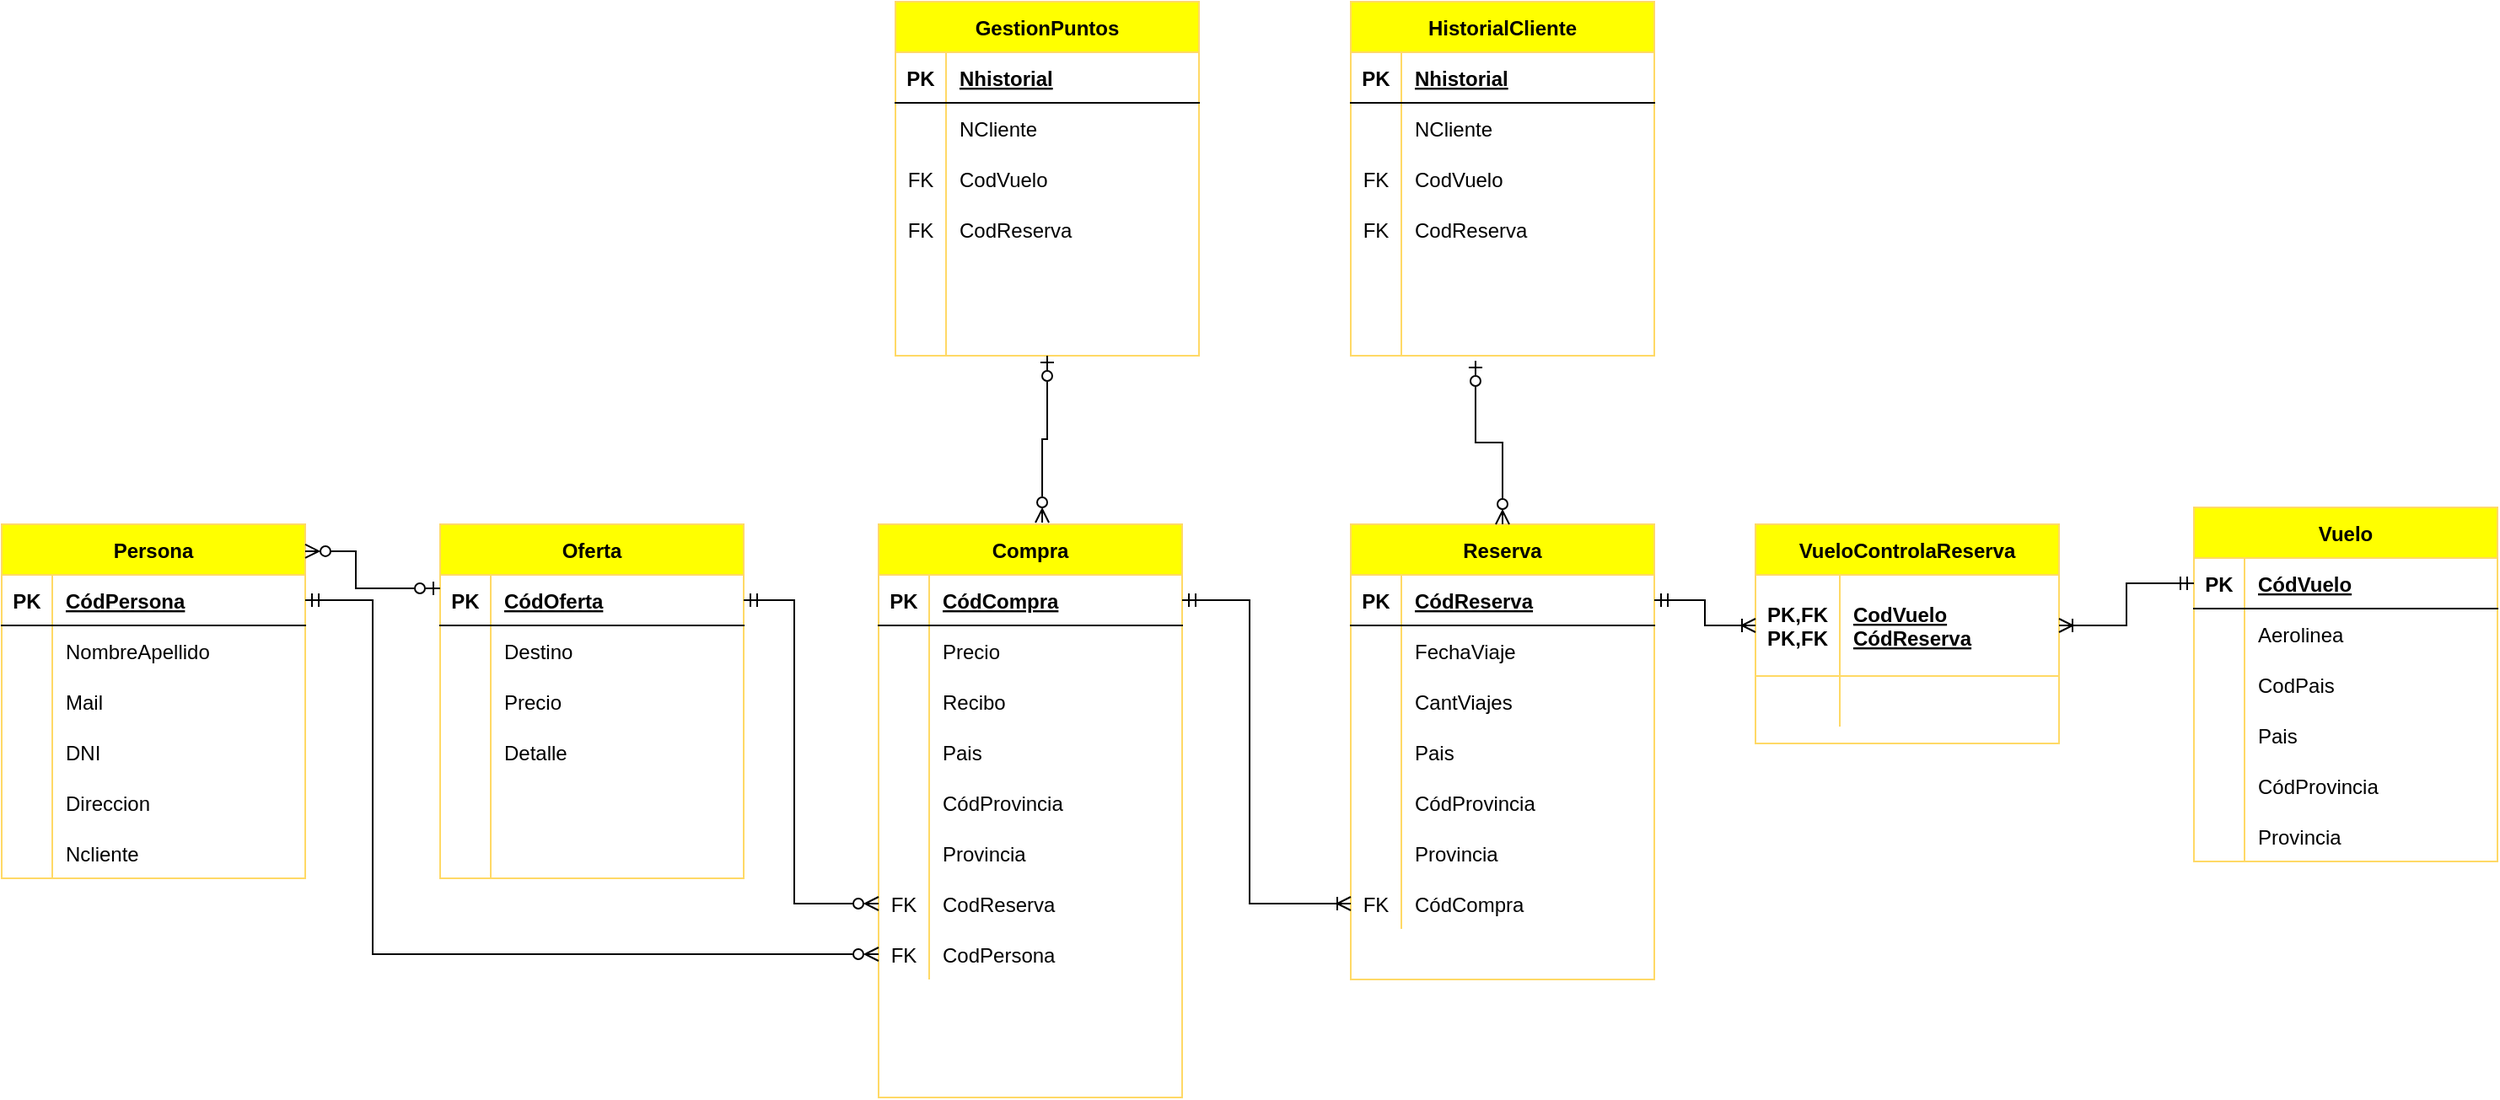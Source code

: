 <mxfile version="19.0.3" type="device"><diagram id="3S9X7bm5JSngEhHluIFh" name="Página-1"><mxGraphModel dx="2591" dy="865" grid="1" gridSize="10" guides="1" tooltips="1" connect="1" arrows="1" fold="1" page="1" pageScale="1" pageWidth="1169" pageHeight="827" math="0" shadow="0"><root><mxCell id="0"/><mxCell id="1" parent="0"/><mxCell id="wZQbelovQrChJUw3pTnP-1" value="VueloControlaReserva" style="shape=table;startSize=30;container=1;collapsible=1;childLayout=tableLayout;fixedRows=1;rowLines=0;fontStyle=1;align=center;resizeLast=1;strokeColor=#FFD966;fillColor=#FFFF00;" parent="1" vertex="1"><mxGeometry x="-110" y="370" width="180" height="130" as="geometry"/></mxCell><mxCell id="wZQbelovQrChJUw3pTnP-2" value="" style="shape=tableRow;horizontal=0;startSize=0;swimlaneHead=0;swimlaneBody=0;fillColor=none;collapsible=0;dropTarget=0;points=[[0,0.5],[1,0.5]];portConstraint=eastwest;top=0;left=0;right=0;bottom=1;strokeColor=#FFD966;" parent="wZQbelovQrChJUw3pTnP-1" vertex="1"><mxGeometry y="30" width="180" height="60" as="geometry"/></mxCell><mxCell id="wZQbelovQrChJUw3pTnP-3" value="PK,FK&#10;PK,FK" style="shape=partialRectangle;connectable=0;fillColor=none;top=0;left=0;bottom=0;right=0;fontStyle=1;overflow=hidden;strokeColor=#FFD966;" parent="wZQbelovQrChJUw3pTnP-2" vertex="1"><mxGeometry width="50" height="60" as="geometry"><mxRectangle width="50" height="60" as="alternateBounds"/></mxGeometry></mxCell><mxCell id="wZQbelovQrChJUw3pTnP-4" value="CodVuelo&#10;CódReserva" style="shape=partialRectangle;connectable=0;fillColor=none;top=0;left=0;bottom=0;right=0;align=left;spacingLeft=6;fontStyle=5;overflow=hidden;strokeColor=#FFD966;" parent="wZQbelovQrChJUw3pTnP-2" vertex="1"><mxGeometry x="50" width="130" height="60" as="geometry"><mxRectangle width="130" height="60" as="alternateBounds"/></mxGeometry></mxCell><mxCell id="wZQbelovQrChJUw3pTnP-5" value="" style="shape=tableRow;horizontal=0;startSize=0;swimlaneHead=0;swimlaneBody=0;fillColor=none;collapsible=0;dropTarget=0;points=[[0,0.5],[1,0.5]];portConstraint=eastwest;top=0;left=0;right=0;bottom=0;strokeColor=#FFD966;" parent="wZQbelovQrChJUw3pTnP-1" vertex="1"><mxGeometry y="90" width="180" height="30" as="geometry"/></mxCell><mxCell id="wZQbelovQrChJUw3pTnP-6" value="" style="shape=partialRectangle;connectable=0;fillColor=none;top=0;left=0;bottom=0;right=0;editable=1;overflow=hidden;strokeColor=#FFD966;" parent="wZQbelovQrChJUw3pTnP-5" vertex="1"><mxGeometry width="50" height="30" as="geometry"><mxRectangle width="50" height="30" as="alternateBounds"/></mxGeometry></mxCell><mxCell id="wZQbelovQrChJUw3pTnP-7" value="" style="shape=partialRectangle;connectable=0;fillColor=none;top=0;left=0;bottom=0;right=0;align=left;spacingLeft=6;overflow=hidden;strokeColor=#FFD966;" parent="wZQbelovQrChJUw3pTnP-5" vertex="1"><mxGeometry x="50" width="130" height="30" as="geometry"><mxRectangle width="130" height="30" as="alternateBounds"/></mxGeometry></mxCell><mxCell id="wZQbelovQrChJUw3pTnP-8" value="Vuelo" style="shape=table;startSize=30;container=1;collapsible=1;childLayout=tableLayout;fixedRows=1;rowLines=0;fontStyle=1;align=center;resizeLast=1;fillColor=#FFFF00;strokeColor=#FFD966;" parent="1" vertex="1"><mxGeometry x="150" y="360" width="180" height="210" as="geometry"/></mxCell><mxCell id="wZQbelovQrChJUw3pTnP-9" value="" style="shape=tableRow;horizontal=0;startSize=0;swimlaneHead=0;swimlaneBody=0;fillColor=none;collapsible=0;dropTarget=0;points=[[0,0.5],[1,0.5]];portConstraint=eastwest;top=0;left=0;right=0;bottom=1;" parent="wZQbelovQrChJUw3pTnP-8" vertex="1"><mxGeometry y="30" width="180" height="30" as="geometry"/></mxCell><mxCell id="wZQbelovQrChJUw3pTnP-10" value="PK" style="shape=partialRectangle;connectable=0;fillColor=none;top=0;left=0;bottom=0;right=0;fontStyle=1;overflow=hidden;" parent="wZQbelovQrChJUw3pTnP-9" vertex="1"><mxGeometry width="30" height="30" as="geometry"><mxRectangle width="30" height="30" as="alternateBounds"/></mxGeometry></mxCell><mxCell id="wZQbelovQrChJUw3pTnP-11" value="CódVuelo" style="shape=partialRectangle;connectable=0;fillColor=none;top=0;left=0;bottom=0;right=0;align=left;spacingLeft=6;fontStyle=5;overflow=hidden;" parent="wZQbelovQrChJUw3pTnP-9" vertex="1"><mxGeometry x="30" width="150" height="30" as="geometry"><mxRectangle width="150" height="30" as="alternateBounds"/></mxGeometry></mxCell><mxCell id="wZQbelovQrChJUw3pTnP-12" value="" style="shape=tableRow;horizontal=0;startSize=0;swimlaneHead=0;swimlaneBody=0;fillColor=none;collapsible=0;dropTarget=0;points=[[0,0.5],[1,0.5]];portConstraint=eastwest;top=0;left=0;right=0;bottom=0;" parent="wZQbelovQrChJUw3pTnP-8" vertex="1"><mxGeometry y="60" width="180" height="30" as="geometry"/></mxCell><mxCell id="wZQbelovQrChJUw3pTnP-13" value="" style="shape=partialRectangle;connectable=0;fillColor=none;top=0;left=0;bottom=0;right=0;editable=1;overflow=hidden;" parent="wZQbelovQrChJUw3pTnP-12" vertex="1"><mxGeometry width="30" height="30" as="geometry"><mxRectangle width="30" height="30" as="alternateBounds"/></mxGeometry></mxCell><mxCell id="wZQbelovQrChJUw3pTnP-14" value="Aerolinea" style="shape=partialRectangle;connectable=0;fillColor=none;top=0;left=0;bottom=0;right=0;align=left;spacingLeft=6;overflow=hidden;" parent="wZQbelovQrChJUw3pTnP-12" vertex="1"><mxGeometry x="30" width="150" height="30" as="geometry"><mxRectangle width="150" height="30" as="alternateBounds"/></mxGeometry></mxCell><mxCell id="wZQbelovQrChJUw3pTnP-24" value="" style="shape=tableRow;horizontal=0;startSize=0;swimlaneHead=0;swimlaneBody=0;fillColor=none;collapsible=0;dropTarget=0;points=[[0,0.5],[1,0.5]];portConstraint=eastwest;top=0;left=0;right=0;bottom=0;" parent="wZQbelovQrChJUw3pTnP-8" vertex="1"><mxGeometry y="90" width="180" height="30" as="geometry"/></mxCell><mxCell id="wZQbelovQrChJUw3pTnP-25" value="" style="shape=partialRectangle;connectable=0;fillColor=none;top=0;left=0;bottom=0;right=0;editable=1;overflow=hidden;" parent="wZQbelovQrChJUw3pTnP-24" vertex="1"><mxGeometry width="30" height="30" as="geometry"><mxRectangle width="30" height="30" as="alternateBounds"/></mxGeometry></mxCell><mxCell id="wZQbelovQrChJUw3pTnP-26" value="CodPais" style="shape=partialRectangle;connectable=0;fillColor=none;top=0;left=0;bottom=0;right=0;align=left;spacingLeft=6;overflow=hidden;" parent="wZQbelovQrChJUw3pTnP-24" vertex="1"><mxGeometry x="30" width="150" height="30" as="geometry"><mxRectangle width="150" height="30" as="alternateBounds"/></mxGeometry></mxCell><mxCell id="wZQbelovQrChJUw3pTnP-15" value="" style="shape=tableRow;horizontal=0;startSize=0;swimlaneHead=0;swimlaneBody=0;fillColor=none;collapsible=0;dropTarget=0;points=[[0,0.5],[1,0.5]];portConstraint=eastwest;top=0;left=0;right=0;bottom=0;" parent="wZQbelovQrChJUw3pTnP-8" vertex="1"><mxGeometry y="120" width="180" height="30" as="geometry"/></mxCell><mxCell id="wZQbelovQrChJUw3pTnP-16" value="" style="shape=partialRectangle;connectable=0;fillColor=none;top=0;left=0;bottom=0;right=0;editable=1;overflow=hidden;" parent="wZQbelovQrChJUw3pTnP-15" vertex="1"><mxGeometry width="30" height="30" as="geometry"><mxRectangle width="30" height="30" as="alternateBounds"/></mxGeometry></mxCell><mxCell id="wZQbelovQrChJUw3pTnP-17" value="Pais" style="shape=partialRectangle;connectable=0;fillColor=none;top=0;left=0;bottom=0;right=0;align=left;spacingLeft=6;overflow=hidden;" parent="wZQbelovQrChJUw3pTnP-15" vertex="1"><mxGeometry x="30" width="150" height="30" as="geometry"><mxRectangle width="150" height="30" as="alternateBounds"/></mxGeometry></mxCell><mxCell id="wZQbelovQrChJUw3pTnP-18" value="" style="shape=tableRow;horizontal=0;startSize=0;swimlaneHead=0;swimlaneBody=0;fillColor=none;collapsible=0;dropTarget=0;points=[[0,0.5],[1,0.5]];portConstraint=eastwest;top=0;left=0;right=0;bottom=0;" parent="wZQbelovQrChJUw3pTnP-8" vertex="1"><mxGeometry y="150" width="180" height="30" as="geometry"/></mxCell><mxCell id="wZQbelovQrChJUw3pTnP-19" value="" style="shape=partialRectangle;connectable=0;fillColor=none;top=0;left=0;bottom=0;right=0;editable=1;overflow=hidden;" parent="wZQbelovQrChJUw3pTnP-18" vertex="1"><mxGeometry width="30" height="30" as="geometry"><mxRectangle width="30" height="30" as="alternateBounds"/></mxGeometry></mxCell><mxCell id="wZQbelovQrChJUw3pTnP-20" value="CódProvincia" style="shape=partialRectangle;connectable=0;fillColor=none;top=0;left=0;bottom=0;right=0;align=left;spacingLeft=6;overflow=hidden;" parent="wZQbelovQrChJUw3pTnP-18" vertex="1"><mxGeometry x="30" width="150" height="30" as="geometry"><mxRectangle width="150" height="30" as="alternateBounds"/></mxGeometry></mxCell><mxCell id="wZQbelovQrChJUw3pTnP-21" value="" style="shape=tableRow;horizontal=0;startSize=0;swimlaneHead=0;swimlaneBody=0;fillColor=none;collapsible=0;dropTarget=0;points=[[0,0.5],[1,0.5]];portConstraint=eastwest;top=0;left=0;right=0;bottom=0;" parent="wZQbelovQrChJUw3pTnP-8" vertex="1"><mxGeometry y="180" width="180" height="30" as="geometry"/></mxCell><mxCell id="wZQbelovQrChJUw3pTnP-22" value="" style="shape=partialRectangle;connectable=0;fillColor=none;top=0;left=0;bottom=0;right=0;editable=1;overflow=hidden;" parent="wZQbelovQrChJUw3pTnP-21" vertex="1"><mxGeometry width="30" height="30" as="geometry"><mxRectangle width="30" height="30" as="alternateBounds"/></mxGeometry></mxCell><mxCell id="wZQbelovQrChJUw3pTnP-23" value="Provincia" style="shape=partialRectangle;connectable=0;fillColor=none;top=0;left=0;bottom=0;right=0;align=left;spacingLeft=6;overflow=hidden;" parent="wZQbelovQrChJUw3pTnP-21" vertex="1"><mxGeometry x="30" width="150" height="30" as="geometry"><mxRectangle width="150" height="30" as="alternateBounds"/></mxGeometry></mxCell><mxCell id="wZQbelovQrChJUw3pTnP-27" value="" style="edgeStyle=elbowEdgeStyle;fontSize=12;html=1;endArrow=ERmandOne;startArrow=ERoneToMany;rounded=0;exitX=1;exitY=0.5;exitDx=0;exitDy=0;endFill=0;entryX=0;entryY=0.5;entryDx=0;entryDy=0;startFill=0;" parent="1" source="wZQbelovQrChJUw3pTnP-2" target="wZQbelovQrChJUw3pTnP-9" edge="1"><mxGeometry width="100" height="100" relative="1" as="geometry"><mxPoint x="-230" y="570" as="sourcePoint"/><mxPoint x="-68.02" y="317" as="targetPoint"/><Array as="points"><mxPoint x="110" y="410"/><mxPoint x="-90" y="510"/><mxPoint x="-920" y="470"/><mxPoint x="-940" y="340"/><mxPoint x="-973" y="481"/><mxPoint x="-1113" y="591"/><mxPoint x="-1103" y="117"/></Array></mxGeometry></mxCell><mxCell id="wZQbelovQrChJUw3pTnP-28" value="Reserva" style="shape=table;startSize=30;container=1;collapsible=1;childLayout=tableLayout;fixedRows=1;rowLines=0;fontStyle=1;align=center;resizeLast=1;fillColor=#FFFF00;strokeColor=#FFD966;" parent="1" vertex="1"><mxGeometry x="-350" y="370" width="180" height="270" as="geometry"/></mxCell><mxCell id="wZQbelovQrChJUw3pTnP-29" value="" style="shape=tableRow;horizontal=0;startSize=0;swimlaneHead=0;swimlaneBody=0;fillColor=none;collapsible=0;dropTarget=0;points=[[0,0.5],[1,0.5]];portConstraint=eastwest;top=0;left=0;right=0;bottom=1;" parent="wZQbelovQrChJUw3pTnP-28" vertex="1"><mxGeometry y="30" width="180" height="30" as="geometry"/></mxCell><mxCell id="wZQbelovQrChJUw3pTnP-30" value="PK" style="shape=partialRectangle;connectable=0;fillColor=none;top=0;left=0;bottom=0;right=0;fontStyle=1;overflow=hidden;" parent="wZQbelovQrChJUw3pTnP-29" vertex="1"><mxGeometry width="30" height="30" as="geometry"><mxRectangle width="30" height="30" as="alternateBounds"/></mxGeometry></mxCell><mxCell id="wZQbelovQrChJUw3pTnP-31" value="CódReserva" style="shape=partialRectangle;connectable=0;fillColor=none;top=0;left=0;bottom=0;right=0;align=left;spacingLeft=6;fontStyle=5;overflow=hidden;" parent="wZQbelovQrChJUw3pTnP-29" vertex="1"><mxGeometry x="30" width="150" height="30" as="geometry"><mxRectangle width="150" height="30" as="alternateBounds"/></mxGeometry></mxCell><mxCell id="wZQbelovQrChJUw3pTnP-32" value="" style="shape=tableRow;horizontal=0;startSize=0;swimlaneHead=0;swimlaneBody=0;fillColor=none;collapsible=0;dropTarget=0;points=[[0,0.5],[1,0.5]];portConstraint=eastwest;top=0;left=0;right=0;bottom=0;" parent="wZQbelovQrChJUw3pTnP-28" vertex="1"><mxGeometry y="60" width="180" height="30" as="geometry"/></mxCell><mxCell id="wZQbelovQrChJUw3pTnP-33" value="" style="shape=partialRectangle;connectable=0;fillColor=none;top=0;left=0;bottom=0;right=0;editable=1;overflow=hidden;" parent="wZQbelovQrChJUw3pTnP-32" vertex="1"><mxGeometry width="30" height="30" as="geometry"><mxRectangle width="30" height="30" as="alternateBounds"/></mxGeometry></mxCell><mxCell id="wZQbelovQrChJUw3pTnP-34" value="FechaViaje" style="shape=partialRectangle;connectable=0;fillColor=none;top=0;left=0;bottom=0;right=0;align=left;spacingLeft=6;overflow=hidden;" parent="wZQbelovQrChJUw3pTnP-32" vertex="1"><mxGeometry x="30" width="150" height="30" as="geometry"><mxRectangle width="150" height="30" as="alternateBounds"/></mxGeometry></mxCell><mxCell id="wZQbelovQrChJUw3pTnP-35" value="" style="shape=tableRow;horizontal=0;startSize=0;swimlaneHead=0;swimlaneBody=0;fillColor=none;collapsible=0;dropTarget=0;points=[[0,0.5],[1,0.5]];portConstraint=eastwest;top=0;left=0;right=0;bottom=0;" parent="wZQbelovQrChJUw3pTnP-28" vertex="1"><mxGeometry y="90" width="180" height="30" as="geometry"/></mxCell><mxCell id="wZQbelovQrChJUw3pTnP-36" value="" style="shape=partialRectangle;connectable=0;fillColor=none;top=0;left=0;bottom=0;right=0;editable=1;overflow=hidden;" parent="wZQbelovQrChJUw3pTnP-35" vertex="1"><mxGeometry width="30" height="30" as="geometry"><mxRectangle width="30" height="30" as="alternateBounds"/></mxGeometry></mxCell><mxCell id="wZQbelovQrChJUw3pTnP-37" value="CantViajes" style="shape=partialRectangle;connectable=0;fillColor=none;top=0;left=0;bottom=0;right=0;align=left;spacingLeft=6;overflow=hidden;" parent="wZQbelovQrChJUw3pTnP-35" vertex="1"><mxGeometry x="30" width="150" height="30" as="geometry"><mxRectangle width="150" height="30" as="alternateBounds"/></mxGeometry></mxCell><mxCell id="wZQbelovQrChJUw3pTnP-38" value="" style="shape=tableRow;horizontal=0;startSize=0;swimlaneHead=0;swimlaneBody=0;fillColor=none;collapsible=0;dropTarget=0;points=[[0,0.5],[1,0.5]];portConstraint=eastwest;top=0;left=0;right=0;bottom=0;" parent="wZQbelovQrChJUw3pTnP-28" vertex="1"><mxGeometry y="120" width="180" height="30" as="geometry"/></mxCell><mxCell id="wZQbelovQrChJUw3pTnP-39" value="" style="shape=partialRectangle;connectable=0;fillColor=none;top=0;left=0;bottom=0;right=0;editable=1;overflow=hidden;" parent="wZQbelovQrChJUw3pTnP-38" vertex="1"><mxGeometry width="30" height="30" as="geometry"><mxRectangle width="30" height="30" as="alternateBounds"/></mxGeometry></mxCell><mxCell id="wZQbelovQrChJUw3pTnP-40" value="Pais" style="shape=partialRectangle;connectable=0;fillColor=none;top=0;left=0;bottom=0;right=0;align=left;spacingLeft=6;overflow=hidden;" parent="wZQbelovQrChJUw3pTnP-38" vertex="1"><mxGeometry x="30" width="150" height="30" as="geometry"><mxRectangle width="150" height="30" as="alternateBounds"/></mxGeometry></mxCell><mxCell id="wZQbelovQrChJUw3pTnP-41" value="" style="shape=tableRow;horizontal=0;startSize=0;swimlaneHead=0;swimlaneBody=0;fillColor=none;collapsible=0;dropTarget=0;points=[[0,0.5],[1,0.5]];portConstraint=eastwest;top=0;left=0;right=0;bottom=0;" parent="wZQbelovQrChJUw3pTnP-28" vertex="1"><mxGeometry y="150" width="180" height="30" as="geometry"/></mxCell><mxCell id="wZQbelovQrChJUw3pTnP-42" value="" style="shape=partialRectangle;connectable=0;fillColor=none;top=0;left=0;bottom=0;right=0;editable=1;overflow=hidden;" parent="wZQbelovQrChJUw3pTnP-41" vertex="1"><mxGeometry width="30" height="30" as="geometry"><mxRectangle width="30" height="30" as="alternateBounds"/></mxGeometry></mxCell><mxCell id="wZQbelovQrChJUw3pTnP-43" value="CódProvincia" style="shape=partialRectangle;connectable=0;fillColor=none;top=0;left=0;bottom=0;right=0;align=left;spacingLeft=6;overflow=hidden;" parent="wZQbelovQrChJUw3pTnP-41" vertex="1"><mxGeometry x="30" width="150" height="30" as="geometry"><mxRectangle width="150" height="30" as="alternateBounds"/></mxGeometry></mxCell><mxCell id="wZQbelovQrChJUw3pTnP-44" value="" style="shape=tableRow;horizontal=0;startSize=0;swimlaneHead=0;swimlaneBody=0;fillColor=none;collapsible=0;dropTarget=0;points=[[0,0.5],[1,0.5]];portConstraint=eastwest;top=0;left=0;right=0;bottom=0;" parent="wZQbelovQrChJUw3pTnP-28" vertex="1"><mxGeometry y="180" width="180" height="30" as="geometry"/></mxCell><mxCell id="wZQbelovQrChJUw3pTnP-45" value="" style="shape=partialRectangle;connectable=0;fillColor=none;top=0;left=0;bottom=0;right=0;editable=1;overflow=hidden;" parent="wZQbelovQrChJUw3pTnP-44" vertex="1"><mxGeometry width="30" height="30" as="geometry"><mxRectangle width="30" height="30" as="alternateBounds"/></mxGeometry></mxCell><mxCell id="wZQbelovQrChJUw3pTnP-46" value="Provincia" style="shape=partialRectangle;connectable=0;fillColor=none;top=0;left=0;bottom=0;right=0;align=left;spacingLeft=6;overflow=hidden;" parent="wZQbelovQrChJUw3pTnP-44" vertex="1"><mxGeometry x="30" width="150" height="30" as="geometry"><mxRectangle width="150" height="30" as="alternateBounds"/></mxGeometry></mxCell><mxCell id="wZQbelovQrChJUw3pTnP-127" value="" style="shape=tableRow;horizontal=0;startSize=0;swimlaneHead=0;swimlaneBody=0;fillColor=none;collapsible=0;dropTarget=0;points=[[0,0.5],[1,0.5]];portConstraint=eastwest;top=0;left=0;right=0;bottom=0;" parent="wZQbelovQrChJUw3pTnP-28" vertex="1"><mxGeometry y="210" width="180" height="30" as="geometry"/></mxCell><mxCell id="wZQbelovQrChJUw3pTnP-128" value="FK" style="shape=partialRectangle;connectable=0;fillColor=none;top=0;left=0;bottom=0;right=0;editable=1;overflow=hidden;" parent="wZQbelovQrChJUw3pTnP-127" vertex="1"><mxGeometry width="30" height="30" as="geometry"><mxRectangle width="30" height="30" as="alternateBounds"/></mxGeometry></mxCell><mxCell id="wZQbelovQrChJUw3pTnP-129" value="CódCompra" style="shape=partialRectangle;connectable=0;fillColor=none;top=0;left=0;bottom=0;right=0;align=left;spacingLeft=6;overflow=hidden;" parent="wZQbelovQrChJUw3pTnP-127" vertex="1"><mxGeometry x="30" width="150" height="30" as="geometry"><mxRectangle width="150" height="30" as="alternateBounds"/></mxGeometry></mxCell><mxCell id="wZQbelovQrChJUw3pTnP-47" value="" style="edgeStyle=elbowEdgeStyle;fontSize=12;html=1;endArrow=ERmandOne;startArrow=ERoneToMany;rounded=0;exitX=0;exitY=0.5;exitDx=0;exitDy=0;endFill=0;entryX=1;entryY=0.5;entryDx=0;entryDy=0;startFill=0;" parent="1" source="wZQbelovQrChJUw3pTnP-2" target="wZQbelovQrChJUw3pTnP-29" edge="1"><mxGeometry width="100" height="100" relative="1" as="geometry"><mxPoint x="80" y="440" as="sourcePoint"/><mxPoint x="160" y="415" as="targetPoint"/><Array as="points"><mxPoint x="-140" y="420"/><mxPoint x="-80" y="520"/><mxPoint x="-910" y="480"/><mxPoint x="-930" y="350"/><mxPoint x="-963" y="491"/><mxPoint x="-1103" y="601"/><mxPoint x="-1093" y="127"/></Array></mxGeometry></mxCell><mxCell id="wZQbelovQrChJUw3pTnP-48" value="HistorialCliente" style="shape=table;startSize=30;container=1;collapsible=1;childLayout=tableLayout;fixedRows=1;rowLines=0;fontStyle=1;align=center;resizeLast=1;fillColor=#FFFF00;strokeColor=#FFD966;" parent="1" vertex="1"><mxGeometry x="-350" y="60" width="180" height="210" as="geometry"/></mxCell><mxCell id="wZQbelovQrChJUw3pTnP-49" value="" style="shape=tableRow;horizontal=0;startSize=0;swimlaneHead=0;swimlaneBody=0;fillColor=none;collapsible=0;dropTarget=0;points=[[0,0.5],[1,0.5]];portConstraint=eastwest;top=0;left=0;right=0;bottom=1;" parent="wZQbelovQrChJUw3pTnP-48" vertex="1"><mxGeometry y="30" width="180" height="30" as="geometry"/></mxCell><mxCell id="wZQbelovQrChJUw3pTnP-50" value="PK" style="shape=partialRectangle;connectable=0;fillColor=none;top=0;left=0;bottom=0;right=0;fontStyle=1;overflow=hidden;" parent="wZQbelovQrChJUw3pTnP-49" vertex="1"><mxGeometry width="30" height="30" as="geometry"><mxRectangle width="30" height="30" as="alternateBounds"/></mxGeometry></mxCell><mxCell id="wZQbelovQrChJUw3pTnP-51" value="Nhistorial" style="shape=partialRectangle;connectable=0;fillColor=none;top=0;left=0;bottom=0;right=0;align=left;spacingLeft=6;fontStyle=5;overflow=hidden;" parent="wZQbelovQrChJUw3pTnP-49" vertex="1"><mxGeometry x="30" width="150" height="30" as="geometry"><mxRectangle width="150" height="30" as="alternateBounds"/></mxGeometry></mxCell><mxCell id="wZQbelovQrChJUw3pTnP-52" value="" style="shape=tableRow;horizontal=0;startSize=0;swimlaneHead=0;swimlaneBody=0;fillColor=none;collapsible=0;dropTarget=0;points=[[0,0.5],[1,0.5]];portConstraint=eastwest;top=0;left=0;right=0;bottom=0;" parent="wZQbelovQrChJUw3pTnP-48" vertex="1"><mxGeometry y="60" width="180" height="30" as="geometry"/></mxCell><mxCell id="wZQbelovQrChJUw3pTnP-53" value="" style="shape=partialRectangle;connectable=0;fillColor=none;top=0;left=0;bottom=0;right=0;editable=1;overflow=hidden;" parent="wZQbelovQrChJUw3pTnP-52" vertex="1"><mxGeometry width="30" height="30" as="geometry"><mxRectangle width="30" height="30" as="alternateBounds"/></mxGeometry></mxCell><mxCell id="wZQbelovQrChJUw3pTnP-54" value="NCliente" style="shape=partialRectangle;connectable=0;fillColor=none;top=0;left=0;bottom=0;right=0;align=left;spacingLeft=6;overflow=hidden;" parent="wZQbelovQrChJUw3pTnP-52" vertex="1"><mxGeometry x="30" width="150" height="30" as="geometry"><mxRectangle width="150" height="30" as="alternateBounds"/></mxGeometry></mxCell><mxCell id="wZQbelovQrChJUw3pTnP-55" value="" style="shape=tableRow;horizontal=0;startSize=0;swimlaneHead=0;swimlaneBody=0;fillColor=none;collapsible=0;dropTarget=0;points=[[0,0.5],[1,0.5]];portConstraint=eastwest;top=0;left=0;right=0;bottom=0;" parent="wZQbelovQrChJUw3pTnP-48" vertex="1"><mxGeometry y="90" width="180" height="30" as="geometry"/></mxCell><mxCell id="wZQbelovQrChJUw3pTnP-56" value="FK" style="shape=partialRectangle;connectable=0;fillColor=none;top=0;left=0;bottom=0;right=0;editable=1;overflow=hidden;" parent="wZQbelovQrChJUw3pTnP-55" vertex="1"><mxGeometry width="30" height="30" as="geometry"><mxRectangle width="30" height="30" as="alternateBounds"/></mxGeometry></mxCell><mxCell id="wZQbelovQrChJUw3pTnP-57" value="CodVuelo" style="shape=partialRectangle;connectable=0;fillColor=none;top=0;left=0;bottom=0;right=0;align=left;spacingLeft=6;overflow=hidden;" parent="wZQbelovQrChJUw3pTnP-55" vertex="1"><mxGeometry x="30" width="150" height="30" as="geometry"><mxRectangle width="150" height="30" as="alternateBounds"/></mxGeometry></mxCell><mxCell id="wZQbelovQrChJUw3pTnP-58" value="" style="shape=tableRow;horizontal=0;startSize=0;swimlaneHead=0;swimlaneBody=0;fillColor=none;collapsible=0;dropTarget=0;points=[[0,0.5],[1,0.5]];portConstraint=eastwest;top=0;left=0;right=0;bottom=0;" parent="wZQbelovQrChJUw3pTnP-48" vertex="1"><mxGeometry y="120" width="180" height="30" as="geometry"/></mxCell><mxCell id="wZQbelovQrChJUw3pTnP-59" value="FK" style="shape=partialRectangle;connectable=0;fillColor=none;top=0;left=0;bottom=0;right=0;editable=1;overflow=hidden;" parent="wZQbelovQrChJUw3pTnP-58" vertex="1"><mxGeometry width="30" height="30" as="geometry"><mxRectangle width="30" height="30" as="alternateBounds"/></mxGeometry></mxCell><mxCell id="wZQbelovQrChJUw3pTnP-60" value="CodReserva" style="shape=partialRectangle;connectable=0;fillColor=none;top=0;left=0;bottom=0;right=0;align=left;spacingLeft=6;overflow=hidden;" parent="wZQbelovQrChJUw3pTnP-58" vertex="1"><mxGeometry x="30" width="150" height="30" as="geometry"><mxRectangle width="150" height="30" as="alternateBounds"/></mxGeometry></mxCell><mxCell id="wZQbelovQrChJUw3pTnP-61" value="" style="shape=tableRow;horizontal=0;startSize=0;swimlaneHead=0;swimlaneBody=0;fillColor=none;collapsible=0;dropTarget=0;points=[[0,0.5],[1,0.5]];portConstraint=eastwest;top=0;left=0;right=0;bottom=0;" parent="wZQbelovQrChJUw3pTnP-48" vertex="1"><mxGeometry y="150" width="180" height="30" as="geometry"/></mxCell><mxCell id="wZQbelovQrChJUw3pTnP-62" value="" style="shape=partialRectangle;connectable=0;fillColor=none;top=0;left=0;bottom=0;right=0;editable=1;overflow=hidden;" parent="wZQbelovQrChJUw3pTnP-61" vertex="1"><mxGeometry width="30" height="30" as="geometry"><mxRectangle width="30" height="30" as="alternateBounds"/></mxGeometry></mxCell><mxCell id="wZQbelovQrChJUw3pTnP-63" value="" style="shape=partialRectangle;connectable=0;fillColor=none;top=0;left=0;bottom=0;right=0;align=left;spacingLeft=6;overflow=hidden;" parent="wZQbelovQrChJUw3pTnP-61" vertex="1"><mxGeometry x="30" width="150" height="30" as="geometry"><mxRectangle width="150" height="30" as="alternateBounds"/></mxGeometry></mxCell><mxCell id="wZQbelovQrChJUw3pTnP-64" value="" style="shape=tableRow;horizontal=0;startSize=0;swimlaneHead=0;swimlaneBody=0;fillColor=none;collapsible=0;dropTarget=0;points=[[0,0.5],[1,0.5]];portConstraint=eastwest;top=0;left=0;right=0;bottom=0;" parent="wZQbelovQrChJUw3pTnP-48" vertex="1"><mxGeometry y="180" width="180" height="30" as="geometry"/></mxCell><mxCell id="wZQbelovQrChJUw3pTnP-65" value="" style="shape=partialRectangle;connectable=0;fillColor=none;top=0;left=0;bottom=0;right=0;editable=1;overflow=hidden;" parent="wZQbelovQrChJUw3pTnP-64" vertex="1"><mxGeometry width="30" height="30" as="geometry"><mxRectangle width="30" height="30" as="alternateBounds"/></mxGeometry></mxCell><mxCell id="wZQbelovQrChJUw3pTnP-66" value="" style="shape=partialRectangle;connectable=0;fillColor=none;top=0;left=0;bottom=0;right=0;align=left;spacingLeft=6;overflow=hidden;" parent="wZQbelovQrChJUw3pTnP-64" vertex="1"><mxGeometry x="30" width="150" height="30" as="geometry"><mxRectangle width="150" height="30" as="alternateBounds"/></mxGeometry></mxCell><mxCell id="wZQbelovQrChJUw3pTnP-68" value="" style="edgeStyle=elbowEdgeStyle;fontSize=12;html=1;endArrow=ERzeroToMany;startArrow=ERzeroToOne;rounded=0;exitX=0.411;exitY=1.1;exitDx=0;exitDy=0;endFill=0;entryX=0.5;entryY=0;entryDx=0;entryDy=0;startFill=0;exitPerimeter=0;elbow=vertical;" parent="1" source="wZQbelovQrChJUw3pTnP-64" target="wZQbelovQrChJUw3pTnP-28" edge="1"><mxGeometry width="100" height="100" relative="1" as="geometry"><mxPoint x="80" y="440" as="sourcePoint"/><mxPoint x="160" y="415" as="targetPoint"/></mxGeometry></mxCell><mxCell id="wZQbelovQrChJUw3pTnP-69" value="Compra" style="shape=table;startSize=30;container=1;collapsible=1;childLayout=tableLayout;fixedRows=1;rowLines=0;fontStyle=1;align=center;resizeLast=1;fillColor=#FFFF00;strokeColor=#FFD966;" parent="1" vertex="1"><mxGeometry x="-630" y="370" width="180" height="340" as="geometry"/></mxCell><mxCell id="wZQbelovQrChJUw3pTnP-70" value="" style="shape=tableRow;horizontal=0;startSize=0;swimlaneHead=0;swimlaneBody=0;fillColor=none;collapsible=0;dropTarget=0;points=[[0,0.5],[1,0.5]];portConstraint=eastwest;top=0;left=0;right=0;bottom=1;" parent="wZQbelovQrChJUw3pTnP-69" vertex="1"><mxGeometry y="30" width="180" height="30" as="geometry"/></mxCell><mxCell id="wZQbelovQrChJUw3pTnP-71" value="PK" style="shape=partialRectangle;connectable=0;fillColor=none;top=0;left=0;bottom=0;right=0;fontStyle=1;overflow=hidden;" parent="wZQbelovQrChJUw3pTnP-70" vertex="1"><mxGeometry width="30" height="30" as="geometry"><mxRectangle width="30" height="30" as="alternateBounds"/></mxGeometry></mxCell><mxCell id="wZQbelovQrChJUw3pTnP-72" value="CódCompra" style="shape=partialRectangle;connectable=0;fillColor=none;top=0;left=0;bottom=0;right=0;align=left;spacingLeft=6;fontStyle=5;overflow=hidden;" parent="wZQbelovQrChJUw3pTnP-70" vertex="1"><mxGeometry x="30" width="150" height="30" as="geometry"><mxRectangle width="150" height="30" as="alternateBounds"/></mxGeometry></mxCell><mxCell id="wZQbelovQrChJUw3pTnP-73" value="" style="shape=tableRow;horizontal=0;startSize=0;swimlaneHead=0;swimlaneBody=0;fillColor=none;collapsible=0;dropTarget=0;points=[[0,0.5],[1,0.5]];portConstraint=eastwest;top=0;left=0;right=0;bottom=0;" parent="wZQbelovQrChJUw3pTnP-69" vertex="1"><mxGeometry y="60" width="180" height="30" as="geometry"/></mxCell><mxCell id="wZQbelovQrChJUw3pTnP-74" value="" style="shape=partialRectangle;connectable=0;fillColor=none;top=0;left=0;bottom=0;right=0;editable=1;overflow=hidden;" parent="wZQbelovQrChJUw3pTnP-73" vertex="1"><mxGeometry width="30" height="30" as="geometry"><mxRectangle width="30" height="30" as="alternateBounds"/></mxGeometry></mxCell><mxCell id="wZQbelovQrChJUw3pTnP-75" value="Precio" style="shape=partialRectangle;connectable=0;fillColor=none;top=0;left=0;bottom=0;right=0;align=left;spacingLeft=6;overflow=hidden;" parent="wZQbelovQrChJUw3pTnP-73" vertex="1"><mxGeometry x="30" width="150" height="30" as="geometry"><mxRectangle width="150" height="30" as="alternateBounds"/></mxGeometry></mxCell><mxCell id="wZQbelovQrChJUw3pTnP-76" value="" style="shape=tableRow;horizontal=0;startSize=0;swimlaneHead=0;swimlaneBody=0;fillColor=none;collapsible=0;dropTarget=0;points=[[0,0.5],[1,0.5]];portConstraint=eastwest;top=0;left=0;right=0;bottom=0;" parent="wZQbelovQrChJUw3pTnP-69" vertex="1"><mxGeometry y="90" width="180" height="30" as="geometry"/></mxCell><mxCell id="wZQbelovQrChJUw3pTnP-77" value="" style="shape=partialRectangle;connectable=0;fillColor=none;top=0;left=0;bottom=0;right=0;editable=1;overflow=hidden;" parent="wZQbelovQrChJUw3pTnP-76" vertex="1"><mxGeometry width="30" height="30" as="geometry"><mxRectangle width="30" height="30" as="alternateBounds"/></mxGeometry></mxCell><mxCell id="wZQbelovQrChJUw3pTnP-78" value="Recibo" style="shape=partialRectangle;connectable=0;fillColor=none;top=0;left=0;bottom=0;right=0;align=left;spacingLeft=6;overflow=hidden;" parent="wZQbelovQrChJUw3pTnP-76" vertex="1"><mxGeometry x="30" width="150" height="30" as="geometry"><mxRectangle width="150" height="30" as="alternateBounds"/></mxGeometry></mxCell><mxCell id="wZQbelovQrChJUw3pTnP-79" value="" style="shape=tableRow;horizontal=0;startSize=0;swimlaneHead=0;swimlaneBody=0;fillColor=none;collapsible=0;dropTarget=0;points=[[0,0.5],[1,0.5]];portConstraint=eastwest;top=0;left=0;right=0;bottom=0;" parent="wZQbelovQrChJUw3pTnP-69" vertex="1"><mxGeometry y="120" width="180" height="30" as="geometry"/></mxCell><mxCell id="wZQbelovQrChJUw3pTnP-80" value="" style="shape=partialRectangle;connectable=0;fillColor=none;top=0;left=0;bottom=0;right=0;editable=1;overflow=hidden;" parent="wZQbelovQrChJUw3pTnP-79" vertex="1"><mxGeometry width="30" height="30" as="geometry"><mxRectangle width="30" height="30" as="alternateBounds"/></mxGeometry></mxCell><mxCell id="wZQbelovQrChJUw3pTnP-81" value="Pais" style="shape=partialRectangle;connectable=0;fillColor=none;top=0;left=0;bottom=0;right=0;align=left;spacingLeft=6;overflow=hidden;" parent="wZQbelovQrChJUw3pTnP-79" vertex="1"><mxGeometry x="30" width="150" height="30" as="geometry"><mxRectangle width="150" height="30" as="alternateBounds"/></mxGeometry></mxCell><mxCell id="wZQbelovQrChJUw3pTnP-82" value="" style="shape=tableRow;horizontal=0;startSize=0;swimlaneHead=0;swimlaneBody=0;fillColor=none;collapsible=0;dropTarget=0;points=[[0,0.5],[1,0.5]];portConstraint=eastwest;top=0;left=0;right=0;bottom=0;" parent="wZQbelovQrChJUw3pTnP-69" vertex="1"><mxGeometry y="150" width="180" height="30" as="geometry"/></mxCell><mxCell id="wZQbelovQrChJUw3pTnP-83" value="" style="shape=partialRectangle;connectable=0;fillColor=none;top=0;left=0;bottom=0;right=0;editable=1;overflow=hidden;" parent="wZQbelovQrChJUw3pTnP-82" vertex="1"><mxGeometry width="30" height="30" as="geometry"><mxRectangle width="30" height="30" as="alternateBounds"/></mxGeometry></mxCell><mxCell id="wZQbelovQrChJUw3pTnP-84" value="CódProvincia" style="shape=partialRectangle;connectable=0;fillColor=none;top=0;left=0;bottom=0;right=0;align=left;spacingLeft=6;overflow=hidden;" parent="wZQbelovQrChJUw3pTnP-82" vertex="1"><mxGeometry x="30" width="150" height="30" as="geometry"><mxRectangle width="150" height="30" as="alternateBounds"/></mxGeometry></mxCell><mxCell id="wZQbelovQrChJUw3pTnP-85" value="" style="shape=tableRow;horizontal=0;startSize=0;swimlaneHead=0;swimlaneBody=0;fillColor=none;collapsible=0;dropTarget=0;points=[[0,0.5],[1,0.5]];portConstraint=eastwest;top=0;left=0;right=0;bottom=0;" parent="wZQbelovQrChJUw3pTnP-69" vertex="1"><mxGeometry y="180" width="180" height="30" as="geometry"/></mxCell><mxCell id="wZQbelovQrChJUw3pTnP-86" value="" style="shape=partialRectangle;connectable=0;fillColor=none;top=0;left=0;bottom=0;right=0;editable=1;overflow=hidden;" parent="wZQbelovQrChJUw3pTnP-85" vertex="1"><mxGeometry width="30" height="30" as="geometry"><mxRectangle width="30" height="30" as="alternateBounds"/></mxGeometry></mxCell><mxCell id="wZQbelovQrChJUw3pTnP-87" value="Provincia" style="shape=partialRectangle;connectable=0;fillColor=none;top=0;left=0;bottom=0;right=0;align=left;spacingLeft=6;overflow=hidden;" parent="wZQbelovQrChJUw3pTnP-85" vertex="1"><mxGeometry x="30" width="150" height="30" as="geometry"><mxRectangle width="150" height="30" as="alternateBounds"/></mxGeometry></mxCell><mxCell id="wZQbelovQrChJUw3pTnP-131" value="" style="shape=tableRow;horizontal=0;startSize=0;swimlaneHead=0;swimlaneBody=0;fillColor=none;collapsible=0;dropTarget=0;points=[[0,0.5],[1,0.5]];portConstraint=eastwest;top=0;left=0;right=0;bottom=0;" parent="wZQbelovQrChJUw3pTnP-69" vertex="1"><mxGeometry y="210" width="180" height="30" as="geometry"/></mxCell><mxCell id="wZQbelovQrChJUw3pTnP-132" value="FK" style="shape=partialRectangle;connectable=0;fillColor=none;top=0;left=0;bottom=0;right=0;editable=1;overflow=hidden;" parent="wZQbelovQrChJUw3pTnP-131" vertex="1"><mxGeometry width="30" height="30" as="geometry"><mxRectangle width="30" height="30" as="alternateBounds"/></mxGeometry></mxCell><mxCell id="wZQbelovQrChJUw3pTnP-133" value="CodReserva" style="shape=partialRectangle;connectable=0;fillColor=none;top=0;left=0;bottom=0;right=0;align=left;spacingLeft=6;overflow=hidden;" parent="wZQbelovQrChJUw3pTnP-131" vertex="1"><mxGeometry x="30" width="150" height="30" as="geometry"><mxRectangle width="150" height="30" as="alternateBounds"/></mxGeometry></mxCell><mxCell id="_vrnIb0ChHyn_SPWNjJa-2" value="" style="shape=tableRow;horizontal=0;startSize=0;swimlaneHead=0;swimlaneBody=0;fillColor=none;collapsible=0;dropTarget=0;points=[[0,0.5],[1,0.5]];portConstraint=eastwest;top=0;left=0;right=0;bottom=0;" parent="wZQbelovQrChJUw3pTnP-69" vertex="1"><mxGeometry y="240" width="180" height="30" as="geometry"/></mxCell><mxCell id="_vrnIb0ChHyn_SPWNjJa-3" value="FK" style="shape=partialRectangle;connectable=0;fillColor=none;top=0;left=0;bottom=0;right=0;editable=1;overflow=hidden;" parent="_vrnIb0ChHyn_SPWNjJa-2" vertex="1"><mxGeometry width="30" height="30" as="geometry"><mxRectangle width="30" height="30" as="alternateBounds"/></mxGeometry></mxCell><mxCell id="_vrnIb0ChHyn_SPWNjJa-4" value="CodPersona" style="shape=partialRectangle;connectable=0;fillColor=none;top=0;left=0;bottom=0;right=0;align=left;spacingLeft=6;overflow=hidden;" parent="_vrnIb0ChHyn_SPWNjJa-2" vertex="1"><mxGeometry x="30" width="150" height="30" as="geometry"><mxRectangle width="150" height="30" as="alternateBounds"/></mxGeometry></mxCell><mxCell id="wZQbelovQrChJUw3pTnP-88" value="Oferta" style="shape=table;startSize=30;container=1;collapsible=1;childLayout=tableLayout;fixedRows=1;rowLines=0;fontStyle=1;align=center;resizeLast=1;fillColor=#FFFF00;strokeColor=#FFD966;" parent="1" vertex="1"><mxGeometry x="-890" y="370" width="180" height="210" as="geometry"/></mxCell><mxCell id="wZQbelovQrChJUw3pTnP-89" value="" style="shape=tableRow;horizontal=0;startSize=0;swimlaneHead=0;swimlaneBody=0;fillColor=none;collapsible=0;dropTarget=0;points=[[0,0.5],[1,0.5]];portConstraint=eastwest;top=0;left=0;right=0;bottom=1;" parent="wZQbelovQrChJUw3pTnP-88" vertex="1"><mxGeometry y="30" width="180" height="30" as="geometry"/></mxCell><mxCell id="wZQbelovQrChJUw3pTnP-90" value="PK" style="shape=partialRectangle;connectable=0;fillColor=none;top=0;left=0;bottom=0;right=0;fontStyle=1;overflow=hidden;" parent="wZQbelovQrChJUw3pTnP-89" vertex="1"><mxGeometry width="30" height="30" as="geometry"><mxRectangle width="30" height="30" as="alternateBounds"/></mxGeometry></mxCell><mxCell id="wZQbelovQrChJUw3pTnP-91" value="CódOferta" style="shape=partialRectangle;connectable=0;fillColor=none;top=0;left=0;bottom=0;right=0;align=left;spacingLeft=6;fontStyle=5;overflow=hidden;" parent="wZQbelovQrChJUw3pTnP-89" vertex="1"><mxGeometry x="30" width="150" height="30" as="geometry"><mxRectangle width="150" height="30" as="alternateBounds"/></mxGeometry></mxCell><mxCell id="wZQbelovQrChJUw3pTnP-92" value="" style="shape=tableRow;horizontal=0;startSize=0;swimlaneHead=0;swimlaneBody=0;fillColor=none;collapsible=0;dropTarget=0;points=[[0,0.5],[1,0.5]];portConstraint=eastwest;top=0;left=0;right=0;bottom=0;" parent="wZQbelovQrChJUw3pTnP-88" vertex="1"><mxGeometry y="60" width="180" height="30" as="geometry"/></mxCell><mxCell id="wZQbelovQrChJUw3pTnP-93" value="" style="shape=partialRectangle;connectable=0;fillColor=none;top=0;left=0;bottom=0;right=0;editable=1;overflow=hidden;" parent="wZQbelovQrChJUw3pTnP-92" vertex="1"><mxGeometry width="30" height="30" as="geometry"><mxRectangle width="30" height="30" as="alternateBounds"/></mxGeometry></mxCell><mxCell id="wZQbelovQrChJUw3pTnP-94" value="Destino" style="shape=partialRectangle;connectable=0;fillColor=none;top=0;left=0;bottom=0;right=0;align=left;spacingLeft=6;overflow=hidden;" parent="wZQbelovQrChJUw3pTnP-92" vertex="1"><mxGeometry x="30" width="150" height="30" as="geometry"><mxRectangle width="150" height="30" as="alternateBounds"/></mxGeometry></mxCell><mxCell id="wZQbelovQrChJUw3pTnP-95" value="" style="shape=tableRow;horizontal=0;startSize=0;swimlaneHead=0;swimlaneBody=0;fillColor=none;collapsible=0;dropTarget=0;points=[[0,0.5],[1,0.5]];portConstraint=eastwest;top=0;left=0;right=0;bottom=0;" parent="wZQbelovQrChJUw3pTnP-88" vertex="1"><mxGeometry y="90" width="180" height="30" as="geometry"/></mxCell><mxCell id="wZQbelovQrChJUw3pTnP-96" value="" style="shape=partialRectangle;connectable=0;fillColor=none;top=0;left=0;bottom=0;right=0;editable=1;overflow=hidden;" parent="wZQbelovQrChJUw3pTnP-95" vertex="1"><mxGeometry width="30" height="30" as="geometry"><mxRectangle width="30" height="30" as="alternateBounds"/></mxGeometry></mxCell><mxCell id="wZQbelovQrChJUw3pTnP-97" value="Precio" style="shape=partialRectangle;connectable=0;fillColor=none;top=0;left=0;bottom=0;right=0;align=left;spacingLeft=6;overflow=hidden;" parent="wZQbelovQrChJUw3pTnP-95" vertex="1"><mxGeometry x="30" width="150" height="30" as="geometry"><mxRectangle width="150" height="30" as="alternateBounds"/></mxGeometry></mxCell><mxCell id="wZQbelovQrChJUw3pTnP-98" value="" style="shape=tableRow;horizontal=0;startSize=0;swimlaneHead=0;swimlaneBody=0;fillColor=none;collapsible=0;dropTarget=0;points=[[0,0.5],[1,0.5]];portConstraint=eastwest;top=0;left=0;right=0;bottom=0;" parent="wZQbelovQrChJUw3pTnP-88" vertex="1"><mxGeometry y="120" width="180" height="30" as="geometry"/></mxCell><mxCell id="wZQbelovQrChJUw3pTnP-99" value="" style="shape=partialRectangle;connectable=0;fillColor=none;top=0;left=0;bottom=0;right=0;editable=1;overflow=hidden;" parent="wZQbelovQrChJUw3pTnP-98" vertex="1"><mxGeometry width="30" height="30" as="geometry"><mxRectangle width="30" height="30" as="alternateBounds"/></mxGeometry></mxCell><mxCell id="wZQbelovQrChJUw3pTnP-100" value="Detalle" style="shape=partialRectangle;connectable=0;fillColor=none;top=0;left=0;bottom=0;right=0;align=left;spacingLeft=6;overflow=hidden;" parent="wZQbelovQrChJUw3pTnP-98" vertex="1"><mxGeometry x="30" width="150" height="30" as="geometry"><mxRectangle width="150" height="30" as="alternateBounds"/></mxGeometry></mxCell><mxCell id="wZQbelovQrChJUw3pTnP-101" value="" style="shape=tableRow;horizontal=0;startSize=0;swimlaneHead=0;swimlaneBody=0;fillColor=none;collapsible=0;dropTarget=0;points=[[0,0.5],[1,0.5]];portConstraint=eastwest;top=0;left=0;right=0;bottom=0;" parent="wZQbelovQrChJUw3pTnP-88" vertex="1"><mxGeometry y="150" width="180" height="30" as="geometry"/></mxCell><mxCell id="wZQbelovQrChJUw3pTnP-102" value="" style="shape=partialRectangle;connectable=0;fillColor=none;top=0;left=0;bottom=0;right=0;editable=1;overflow=hidden;" parent="wZQbelovQrChJUw3pTnP-101" vertex="1"><mxGeometry width="30" height="30" as="geometry"><mxRectangle width="30" height="30" as="alternateBounds"/></mxGeometry></mxCell><mxCell id="wZQbelovQrChJUw3pTnP-103" value="" style="shape=partialRectangle;connectable=0;fillColor=none;top=0;left=0;bottom=0;right=0;align=left;spacingLeft=6;overflow=hidden;" parent="wZQbelovQrChJUw3pTnP-101" vertex="1"><mxGeometry x="30" width="150" height="30" as="geometry"><mxRectangle width="150" height="30" as="alternateBounds"/></mxGeometry></mxCell><mxCell id="wZQbelovQrChJUw3pTnP-104" value="" style="shape=tableRow;horizontal=0;startSize=0;swimlaneHead=0;swimlaneBody=0;fillColor=none;collapsible=0;dropTarget=0;points=[[0,0.5],[1,0.5]];portConstraint=eastwest;top=0;left=0;right=0;bottom=0;" parent="wZQbelovQrChJUw3pTnP-88" vertex="1"><mxGeometry y="180" width="180" height="30" as="geometry"/></mxCell><mxCell id="wZQbelovQrChJUw3pTnP-105" value="" style="shape=partialRectangle;connectable=0;fillColor=none;top=0;left=0;bottom=0;right=0;editable=1;overflow=hidden;" parent="wZQbelovQrChJUw3pTnP-104" vertex="1"><mxGeometry width="30" height="30" as="geometry"><mxRectangle width="30" height="30" as="alternateBounds"/></mxGeometry></mxCell><mxCell id="wZQbelovQrChJUw3pTnP-106" value="" style="shape=partialRectangle;connectable=0;fillColor=none;top=0;left=0;bottom=0;right=0;align=left;spacingLeft=6;overflow=hidden;" parent="wZQbelovQrChJUw3pTnP-104" vertex="1"><mxGeometry x="30" width="150" height="30" as="geometry"><mxRectangle width="150" height="30" as="alternateBounds"/></mxGeometry></mxCell><mxCell id="wZQbelovQrChJUw3pTnP-107" value="Persona" style="shape=table;startSize=30;container=1;collapsible=1;childLayout=tableLayout;fixedRows=1;rowLines=0;fontStyle=1;align=center;resizeLast=1;fillColor=#FFFF00;strokeColor=#FFD966;" parent="1" vertex="1"><mxGeometry x="-1150" y="370" width="180" height="210" as="geometry"/></mxCell><mxCell id="wZQbelovQrChJUw3pTnP-108" value="" style="shape=tableRow;horizontal=0;startSize=0;swimlaneHead=0;swimlaneBody=0;fillColor=none;collapsible=0;dropTarget=0;points=[[0,0.5],[1,0.5]];portConstraint=eastwest;top=0;left=0;right=0;bottom=1;" parent="wZQbelovQrChJUw3pTnP-107" vertex="1"><mxGeometry y="30" width="180" height="30" as="geometry"/></mxCell><mxCell id="wZQbelovQrChJUw3pTnP-109" value="PK" style="shape=partialRectangle;connectable=0;fillColor=none;top=0;left=0;bottom=0;right=0;fontStyle=1;overflow=hidden;" parent="wZQbelovQrChJUw3pTnP-108" vertex="1"><mxGeometry width="30" height="30" as="geometry"><mxRectangle width="30" height="30" as="alternateBounds"/></mxGeometry></mxCell><mxCell id="wZQbelovQrChJUw3pTnP-110" value="CódPersona" style="shape=partialRectangle;connectable=0;fillColor=none;top=0;left=0;bottom=0;right=0;align=left;spacingLeft=6;fontStyle=5;overflow=hidden;" parent="wZQbelovQrChJUw3pTnP-108" vertex="1"><mxGeometry x="30" width="150" height="30" as="geometry"><mxRectangle width="150" height="30" as="alternateBounds"/></mxGeometry></mxCell><mxCell id="wZQbelovQrChJUw3pTnP-111" value="" style="shape=tableRow;horizontal=0;startSize=0;swimlaneHead=0;swimlaneBody=0;fillColor=none;collapsible=0;dropTarget=0;points=[[0,0.5],[1,0.5]];portConstraint=eastwest;top=0;left=0;right=0;bottom=0;" parent="wZQbelovQrChJUw3pTnP-107" vertex="1"><mxGeometry y="60" width="180" height="30" as="geometry"/></mxCell><mxCell id="wZQbelovQrChJUw3pTnP-112" value="" style="shape=partialRectangle;connectable=0;fillColor=none;top=0;left=0;bottom=0;right=0;editable=1;overflow=hidden;" parent="wZQbelovQrChJUw3pTnP-111" vertex="1"><mxGeometry width="30" height="30" as="geometry"><mxRectangle width="30" height="30" as="alternateBounds"/></mxGeometry></mxCell><mxCell id="wZQbelovQrChJUw3pTnP-113" value="NombreApellido" style="shape=partialRectangle;connectable=0;fillColor=none;top=0;left=0;bottom=0;right=0;align=left;spacingLeft=6;overflow=hidden;" parent="wZQbelovQrChJUw3pTnP-111" vertex="1"><mxGeometry x="30" width="150" height="30" as="geometry"><mxRectangle width="150" height="30" as="alternateBounds"/></mxGeometry></mxCell><mxCell id="wZQbelovQrChJUw3pTnP-114" value="" style="shape=tableRow;horizontal=0;startSize=0;swimlaneHead=0;swimlaneBody=0;fillColor=none;collapsible=0;dropTarget=0;points=[[0,0.5],[1,0.5]];portConstraint=eastwest;top=0;left=0;right=0;bottom=0;" parent="wZQbelovQrChJUw3pTnP-107" vertex="1"><mxGeometry y="90" width="180" height="30" as="geometry"/></mxCell><mxCell id="wZQbelovQrChJUw3pTnP-115" value="" style="shape=partialRectangle;connectable=0;fillColor=none;top=0;left=0;bottom=0;right=0;editable=1;overflow=hidden;" parent="wZQbelovQrChJUw3pTnP-114" vertex="1"><mxGeometry width="30" height="30" as="geometry"><mxRectangle width="30" height="30" as="alternateBounds"/></mxGeometry></mxCell><mxCell id="wZQbelovQrChJUw3pTnP-116" value="Mail" style="shape=partialRectangle;connectable=0;fillColor=none;top=0;left=0;bottom=0;right=0;align=left;spacingLeft=6;overflow=hidden;" parent="wZQbelovQrChJUw3pTnP-114" vertex="1"><mxGeometry x="30" width="150" height="30" as="geometry"><mxRectangle width="150" height="30" as="alternateBounds"/></mxGeometry></mxCell><mxCell id="wZQbelovQrChJUw3pTnP-117" value="" style="shape=tableRow;horizontal=0;startSize=0;swimlaneHead=0;swimlaneBody=0;fillColor=none;collapsible=0;dropTarget=0;points=[[0,0.5],[1,0.5]];portConstraint=eastwest;top=0;left=0;right=0;bottom=0;" parent="wZQbelovQrChJUw3pTnP-107" vertex="1"><mxGeometry y="120" width="180" height="30" as="geometry"/></mxCell><mxCell id="wZQbelovQrChJUw3pTnP-118" value="" style="shape=partialRectangle;connectable=0;fillColor=none;top=0;left=0;bottom=0;right=0;editable=1;overflow=hidden;" parent="wZQbelovQrChJUw3pTnP-117" vertex="1"><mxGeometry width="30" height="30" as="geometry"><mxRectangle width="30" height="30" as="alternateBounds"/></mxGeometry></mxCell><mxCell id="wZQbelovQrChJUw3pTnP-119" value="DNI" style="shape=partialRectangle;connectable=0;fillColor=none;top=0;left=0;bottom=0;right=0;align=left;spacingLeft=6;overflow=hidden;" parent="wZQbelovQrChJUw3pTnP-117" vertex="1"><mxGeometry x="30" width="150" height="30" as="geometry"><mxRectangle width="150" height="30" as="alternateBounds"/></mxGeometry></mxCell><mxCell id="wZQbelovQrChJUw3pTnP-120" value="" style="shape=tableRow;horizontal=0;startSize=0;swimlaneHead=0;swimlaneBody=0;fillColor=none;collapsible=0;dropTarget=0;points=[[0,0.5],[1,0.5]];portConstraint=eastwest;top=0;left=0;right=0;bottom=0;" parent="wZQbelovQrChJUw3pTnP-107" vertex="1"><mxGeometry y="150" width="180" height="30" as="geometry"/></mxCell><mxCell id="wZQbelovQrChJUw3pTnP-121" value="" style="shape=partialRectangle;connectable=0;fillColor=none;top=0;left=0;bottom=0;right=0;editable=1;overflow=hidden;" parent="wZQbelovQrChJUw3pTnP-120" vertex="1"><mxGeometry width="30" height="30" as="geometry"><mxRectangle width="30" height="30" as="alternateBounds"/></mxGeometry></mxCell><mxCell id="wZQbelovQrChJUw3pTnP-122" value="Direccion" style="shape=partialRectangle;connectable=0;fillColor=none;top=0;left=0;bottom=0;right=0;align=left;spacingLeft=6;overflow=hidden;" parent="wZQbelovQrChJUw3pTnP-120" vertex="1"><mxGeometry x="30" width="150" height="30" as="geometry"><mxRectangle width="150" height="30" as="alternateBounds"/></mxGeometry></mxCell><mxCell id="wZQbelovQrChJUw3pTnP-123" value="" style="shape=tableRow;horizontal=0;startSize=0;swimlaneHead=0;swimlaneBody=0;fillColor=none;collapsible=0;dropTarget=0;points=[[0,0.5],[1,0.5]];portConstraint=eastwest;top=0;left=0;right=0;bottom=0;" parent="wZQbelovQrChJUw3pTnP-107" vertex="1"><mxGeometry y="180" width="180" height="30" as="geometry"/></mxCell><mxCell id="wZQbelovQrChJUw3pTnP-124" value="" style="shape=partialRectangle;connectable=0;fillColor=none;top=0;left=0;bottom=0;right=0;editable=1;overflow=hidden;" parent="wZQbelovQrChJUw3pTnP-123" vertex="1"><mxGeometry width="30" height="30" as="geometry"><mxRectangle width="30" height="30" as="alternateBounds"/></mxGeometry></mxCell><mxCell id="wZQbelovQrChJUw3pTnP-125" value="Ncliente" style="shape=partialRectangle;connectable=0;fillColor=none;top=0;left=0;bottom=0;right=0;align=left;spacingLeft=6;overflow=hidden;" parent="wZQbelovQrChJUw3pTnP-123" vertex="1"><mxGeometry x="30" width="150" height="30" as="geometry"><mxRectangle width="150" height="30" as="alternateBounds"/></mxGeometry></mxCell><mxCell id="wZQbelovQrChJUw3pTnP-126" value="" style="edgeStyle=elbowEdgeStyle;fontSize=12;html=1;endArrow=ERmandOne;startArrow=ERoneToMany;rounded=0;exitX=0;exitY=0.5;exitDx=0;exitDy=0;endFill=0;entryX=1;entryY=0.5;entryDx=0;entryDy=0;startFill=0;" parent="1" source="wZQbelovQrChJUw3pTnP-127" target="wZQbelovQrChJUw3pTnP-70" edge="1"><mxGeometry width="100" height="100" relative="1" as="geometry"><mxPoint x="-100" y="440" as="sourcePoint"/><mxPoint x="-160" y="425" as="targetPoint"/><Array as="points"><mxPoint x="-410" y="440"/><mxPoint x="-70" y="530"/><mxPoint x="-900" y="490"/><mxPoint x="-920" y="360"/><mxPoint x="-953" y="501"/><mxPoint x="-1093" y="611"/><mxPoint x="-1083" y="137"/></Array></mxGeometry></mxCell><mxCell id="wZQbelovQrChJUw3pTnP-130" value="" style="edgeStyle=elbowEdgeStyle;fontSize=12;html=1;endArrow=ERmandOne;startArrow=ERzeroToMany;rounded=0;endFill=0;startFill=0;exitX=0;exitY=0.5;exitDx=0;exitDy=0;" parent="1" source="wZQbelovQrChJUw3pTnP-131" target="wZQbelovQrChJUw3pTnP-89" edge="1"><mxGeometry width="100" height="100" relative="1" as="geometry"><mxPoint x="-640" y="550" as="sourcePoint"/><mxPoint x="-440" y="425" as="targetPoint"/><Array as="points"><mxPoint x="-680" y="490"/><mxPoint x="-60" y="540"/><mxPoint x="-890" y="500"/><mxPoint x="-910" y="370"/><mxPoint x="-943" y="511"/><mxPoint x="-1083" y="621"/><mxPoint x="-1073" y="147"/></Array></mxGeometry></mxCell><mxCell id="wZQbelovQrChJUw3pTnP-134" value="" style="edgeStyle=elbowEdgeStyle;fontSize=12;html=1;endArrow=ERzeroToMany;startArrow=ERzeroToOne;rounded=0;endFill=0;startFill=0;exitX=0;exitY=0.267;exitDx=0;exitDy=0;exitPerimeter=0;entryX=1;entryY=0.076;entryDx=0;entryDy=0;entryPerimeter=0;" parent="1" source="wZQbelovQrChJUw3pTnP-89" target="wZQbelovQrChJUw3pTnP-107" edge="1"><mxGeometry width="100" height="100" relative="1" as="geometry"><mxPoint x="-890" y="595" as="sourcePoint"/><mxPoint x="-970" y="415" as="targetPoint"/><Array as="points"><mxPoint x="-940" y="490"/><mxPoint x="-320" y="540"/><mxPoint x="-1150" y="500"/><mxPoint x="-1170" y="370"/><mxPoint x="-1203" y="511"/><mxPoint x="-1343" y="621"/><mxPoint x="-1333" y="147"/></Array></mxGeometry></mxCell><mxCell id="_vrnIb0ChHyn_SPWNjJa-1" value="" style="edgeStyle=elbowEdgeStyle;fontSize=12;html=1;endArrow=ERmandOne;startArrow=ERzeroToMany;rounded=0;endFill=0;startFill=0;entryX=1;entryY=0.5;entryDx=0;entryDy=0;" parent="1" source="_vrnIb0ChHyn_SPWNjJa-2" target="wZQbelovQrChJUw3pTnP-108" edge="1"><mxGeometry width="100" height="100" relative="1" as="geometry"><mxPoint x="-883.06" y="557" as="sourcePoint"/><mxPoint x="-960" y="425" as="targetPoint"/><Array as="points"><mxPoint x="-930" y="490"/></Array></mxGeometry></mxCell><mxCell id="_vrnIb0ChHyn_SPWNjJa-5" value="GestionPuntos" style="shape=table;startSize=30;container=1;collapsible=1;childLayout=tableLayout;fixedRows=1;rowLines=0;fontStyle=1;align=center;resizeLast=1;fillColor=#FFFF00;strokeColor=#FFD966;" parent="1" vertex="1"><mxGeometry x="-620" y="60" width="180" height="210" as="geometry"/></mxCell><mxCell id="_vrnIb0ChHyn_SPWNjJa-6" value="" style="shape=tableRow;horizontal=0;startSize=0;swimlaneHead=0;swimlaneBody=0;fillColor=none;collapsible=0;dropTarget=0;points=[[0,0.5],[1,0.5]];portConstraint=eastwest;top=0;left=0;right=0;bottom=1;" parent="_vrnIb0ChHyn_SPWNjJa-5" vertex="1"><mxGeometry y="30" width="180" height="30" as="geometry"/></mxCell><mxCell id="_vrnIb0ChHyn_SPWNjJa-7" value="PK" style="shape=partialRectangle;connectable=0;fillColor=none;top=0;left=0;bottom=0;right=0;fontStyle=1;overflow=hidden;" parent="_vrnIb0ChHyn_SPWNjJa-6" vertex="1"><mxGeometry width="30" height="30" as="geometry"><mxRectangle width="30" height="30" as="alternateBounds"/></mxGeometry></mxCell><mxCell id="_vrnIb0ChHyn_SPWNjJa-8" value="Nhistorial" style="shape=partialRectangle;connectable=0;fillColor=none;top=0;left=0;bottom=0;right=0;align=left;spacingLeft=6;fontStyle=5;overflow=hidden;" parent="_vrnIb0ChHyn_SPWNjJa-6" vertex="1"><mxGeometry x="30" width="150" height="30" as="geometry"><mxRectangle width="150" height="30" as="alternateBounds"/></mxGeometry></mxCell><mxCell id="_vrnIb0ChHyn_SPWNjJa-9" value="" style="shape=tableRow;horizontal=0;startSize=0;swimlaneHead=0;swimlaneBody=0;fillColor=none;collapsible=0;dropTarget=0;points=[[0,0.5],[1,0.5]];portConstraint=eastwest;top=0;left=0;right=0;bottom=0;" parent="_vrnIb0ChHyn_SPWNjJa-5" vertex="1"><mxGeometry y="60" width="180" height="30" as="geometry"/></mxCell><mxCell id="_vrnIb0ChHyn_SPWNjJa-10" value="" style="shape=partialRectangle;connectable=0;fillColor=none;top=0;left=0;bottom=0;right=0;editable=1;overflow=hidden;" parent="_vrnIb0ChHyn_SPWNjJa-9" vertex="1"><mxGeometry width="30" height="30" as="geometry"><mxRectangle width="30" height="30" as="alternateBounds"/></mxGeometry></mxCell><mxCell id="_vrnIb0ChHyn_SPWNjJa-11" value="NCliente" style="shape=partialRectangle;connectable=0;fillColor=none;top=0;left=0;bottom=0;right=0;align=left;spacingLeft=6;overflow=hidden;" parent="_vrnIb0ChHyn_SPWNjJa-9" vertex="1"><mxGeometry x="30" width="150" height="30" as="geometry"><mxRectangle width="150" height="30" as="alternateBounds"/></mxGeometry></mxCell><mxCell id="_vrnIb0ChHyn_SPWNjJa-12" value="" style="shape=tableRow;horizontal=0;startSize=0;swimlaneHead=0;swimlaneBody=0;fillColor=none;collapsible=0;dropTarget=0;points=[[0,0.5],[1,0.5]];portConstraint=eastwest;top=0;left=0;right=0;bottom=0;" parent="_vrnIb0ChHyn_SPWNjJa-5" vertex="1"><mxGeometry y="90" width="180" height="30" as="geometry"/></mxCell><mxCell id="_vrnIb0ChHyn_SPWNjJa-13" value="FK" style="shape=partialRectangle;connectable=0;fillColor=none;top=0;left=0;bottom=0;right=0;editable=1;overflow=hidden;" parent="_vrnIb0ChHyn_SPWNjJa-12" vertex="1"><mxGeometry width="30" height="30" as="geometry"><mxRectangle width="30" height="30" as="alternateBounds"/></mxGeometry></mxCell><mxCell id="_vrnIb0ChHyn_SPWNjJa-14" value="CodVuelo" style="shape=partialRectangle;connectable=0;fillColor=none;top=0;left=0;bottom=0;right=0;align=left;spacingLeft=6;overflow=hidden;" parent="_vrnIb0ChHyn_SPWNjJa-12" vertex="1"><mxGeometry x="30" width="150" height="30" as="geometry"><mxRectangle width="150" height="30" as="alternateBounds"/></mxGeometry></mxCell><mxCell id="_vrnIb0ChHyn_SPWNjJa-15" value="" style="shape=tableRow;horizontal=0;startSize=0;swimlaneHead=0;swimlaneBody=0;fillColor=none;collapsible=0;dropTarget=0;points=[[0,0.5],[1,0.5]];portConstraint=eastwest;top=0;left=0;right=0;bottom=0;" parent="_vrnIb0ChHyn_SPWNjJa-5" vertex="1"><mxGeometry y="120" width="180" height="30" as="geometry"/></mxCell><mxCell id="_vrnIb0ChHyn_SPWNjJa-16" value="FK" style="shape=partialRectangle;connectable=0;fillColor=none;top=0;left=0;bottom=0;right=0;editable=1;overflow=hidden;" parent="_vrnIb0ChHyn_SPWNjJa-15" vertex="1"><mxGeometry width="30" height="30" as="geometry"><mxRectangle width="30" height="30" as="alternateBounds"/></mxGeometry></mxCell><mxCell id="_vrnIb0ChHyn_SPWNjJa-17" value="CodReserva" style="shape=partialRectangle;connectable=0;fillColor=none;top=0;left=0;bottom=0;right=0;align=left;spacingLeft=6;overflow=hidden;" parent="_vrnIb0ChHyn_SPWNjJa-15" vertex="1"><mxGeometry x="30" width="150" height="30" as="geometry"><mxRectangle width="150" height="30" as="alternateBounds"/></mxGeometry></mxCell><mxCell id="_vrnIb0ChHyn_SPWNjJa-18" value="" style="shape=tableRow;horizontal=0;startSize=0;swimlaneHead=0;swimlaneBody=0;fillColor=none;collapsible=0;dropTarget=0;points=[[0,0.5],[1,0.5]];portConstraint=eastwest;top=0;left=0;right=0;bottom=0;" parent="_vrnIb0ChHyn_SPWNjJa-5" vertex="1"><mxGeometry y="150" width="180" height="30" as="geometry"/></mxCell><mxCell id="_vrnIb0ChHyn_SPWNjJa-19" value="" style="shape=partialRectangle;connectable=0;fillColor=none;top=0;left=0;bottom=0;right=0;editable=1;overflow=hidden;" parent="_vrnIb0ChHyn_SPWNjJa-18" vertex="1"><mxGeometry width="30" height="30" as="geometry"><mxRectangle width="30" height="30" as="alternateBounds"/></mxGeometry></mxCell><mxCell id="_vrnIb0ChHyn_SPWNjJa-20" value="" style="shape=partialRectangle;connectable=0;fillColor=none;top=0;left=0;bottom=0;right=0;align=left;spacingLeft=6;overflow=hidden;" parent="_vrnIb0ChHyn_SPWNjJa-18" vertex="1"><mxGeometry x="30" width="150" height="30" as="geometry"><mxRectangle width="150" height="30" as="alternateBounds"/></mxGeometry></mxCell><mxCell id="_vrnIb0ChHyn_SPWNjJa-21" value="" style="shape=tableRow;horizontal=0;startSize=0;swimlaneHead=0;swimlaneBody=0;fillColor=none;collapsible=0;dropTarget=0;points=[[0,0.5],[1,0.5]];portConstraint=eastwest;top=0;left=0;right=0;bottom=0;" parent="_vrnIb0ChHyn_SPWNjJa-5" vertex="1"><mxGeometry y="180" width="180" height="30" as="geometry"/></mxCell><mxCell id="_vrnIb0ChHyn_SPWNjJa-22" value="" style="shape=partialRectangle;connectable=0;fillColor=none;top=0;left=0;bottom=0;right=0;editable=1;overflow=hidden;" parent="_vrnIb0ChHyn_SPWNjJa-21" vertex="1"><mxGeometry width="30" height="30" as="geometry"><mxRectangle width="30" height="30" as="alternateBounds"/></mxGeometry></mxCell><mxCell id="_vrnIb0ChHyn_SPWNjJa-23" value="" style="shape=partialRectangle;connectable=0;fillColor=none;top=0;left=0;bottom=0;right=0;align=left;spacingLeft=6;overflow=hidden;" parent="_vrnIb0ChHyn_SPWNjJa-21" vertex="1"><mxGeometry x="30" width="150" height="30" as="geometry"><mxRectangle width="150" height="30" as="alternateBounds"/></mxGeometry></mxCell><mxCell id="_vrnIb0ChHyn_SPWNjJa-24" value="" style="edgeStyle=elbowEdgeStyle;fontSize=12;html=1;endArrow=ERzeroToMany;startArrow=ERzeroToOne;rounded=0;endFill=0;entryX=0.539;entryY=-0.003;entryDx=0;entryDy=0;startFill=0;elbow=vertical;entryPerimeter=0;" parent="1" source="_vrnIb0ChHyn_SPWNjJa-21" target="wZQbelovQrChJUw3pTnP-69" edge="1"><mxGeometry width="100" height="100" relative="1" as="geometry"><mxPoint x="-266.02" y="283" as="sourcePoint"/><mxPoint x="-250" y="380" as="targetPoint"/></mxGeometry></mxCell></root></mxGraphModel></diagram></mxfile>